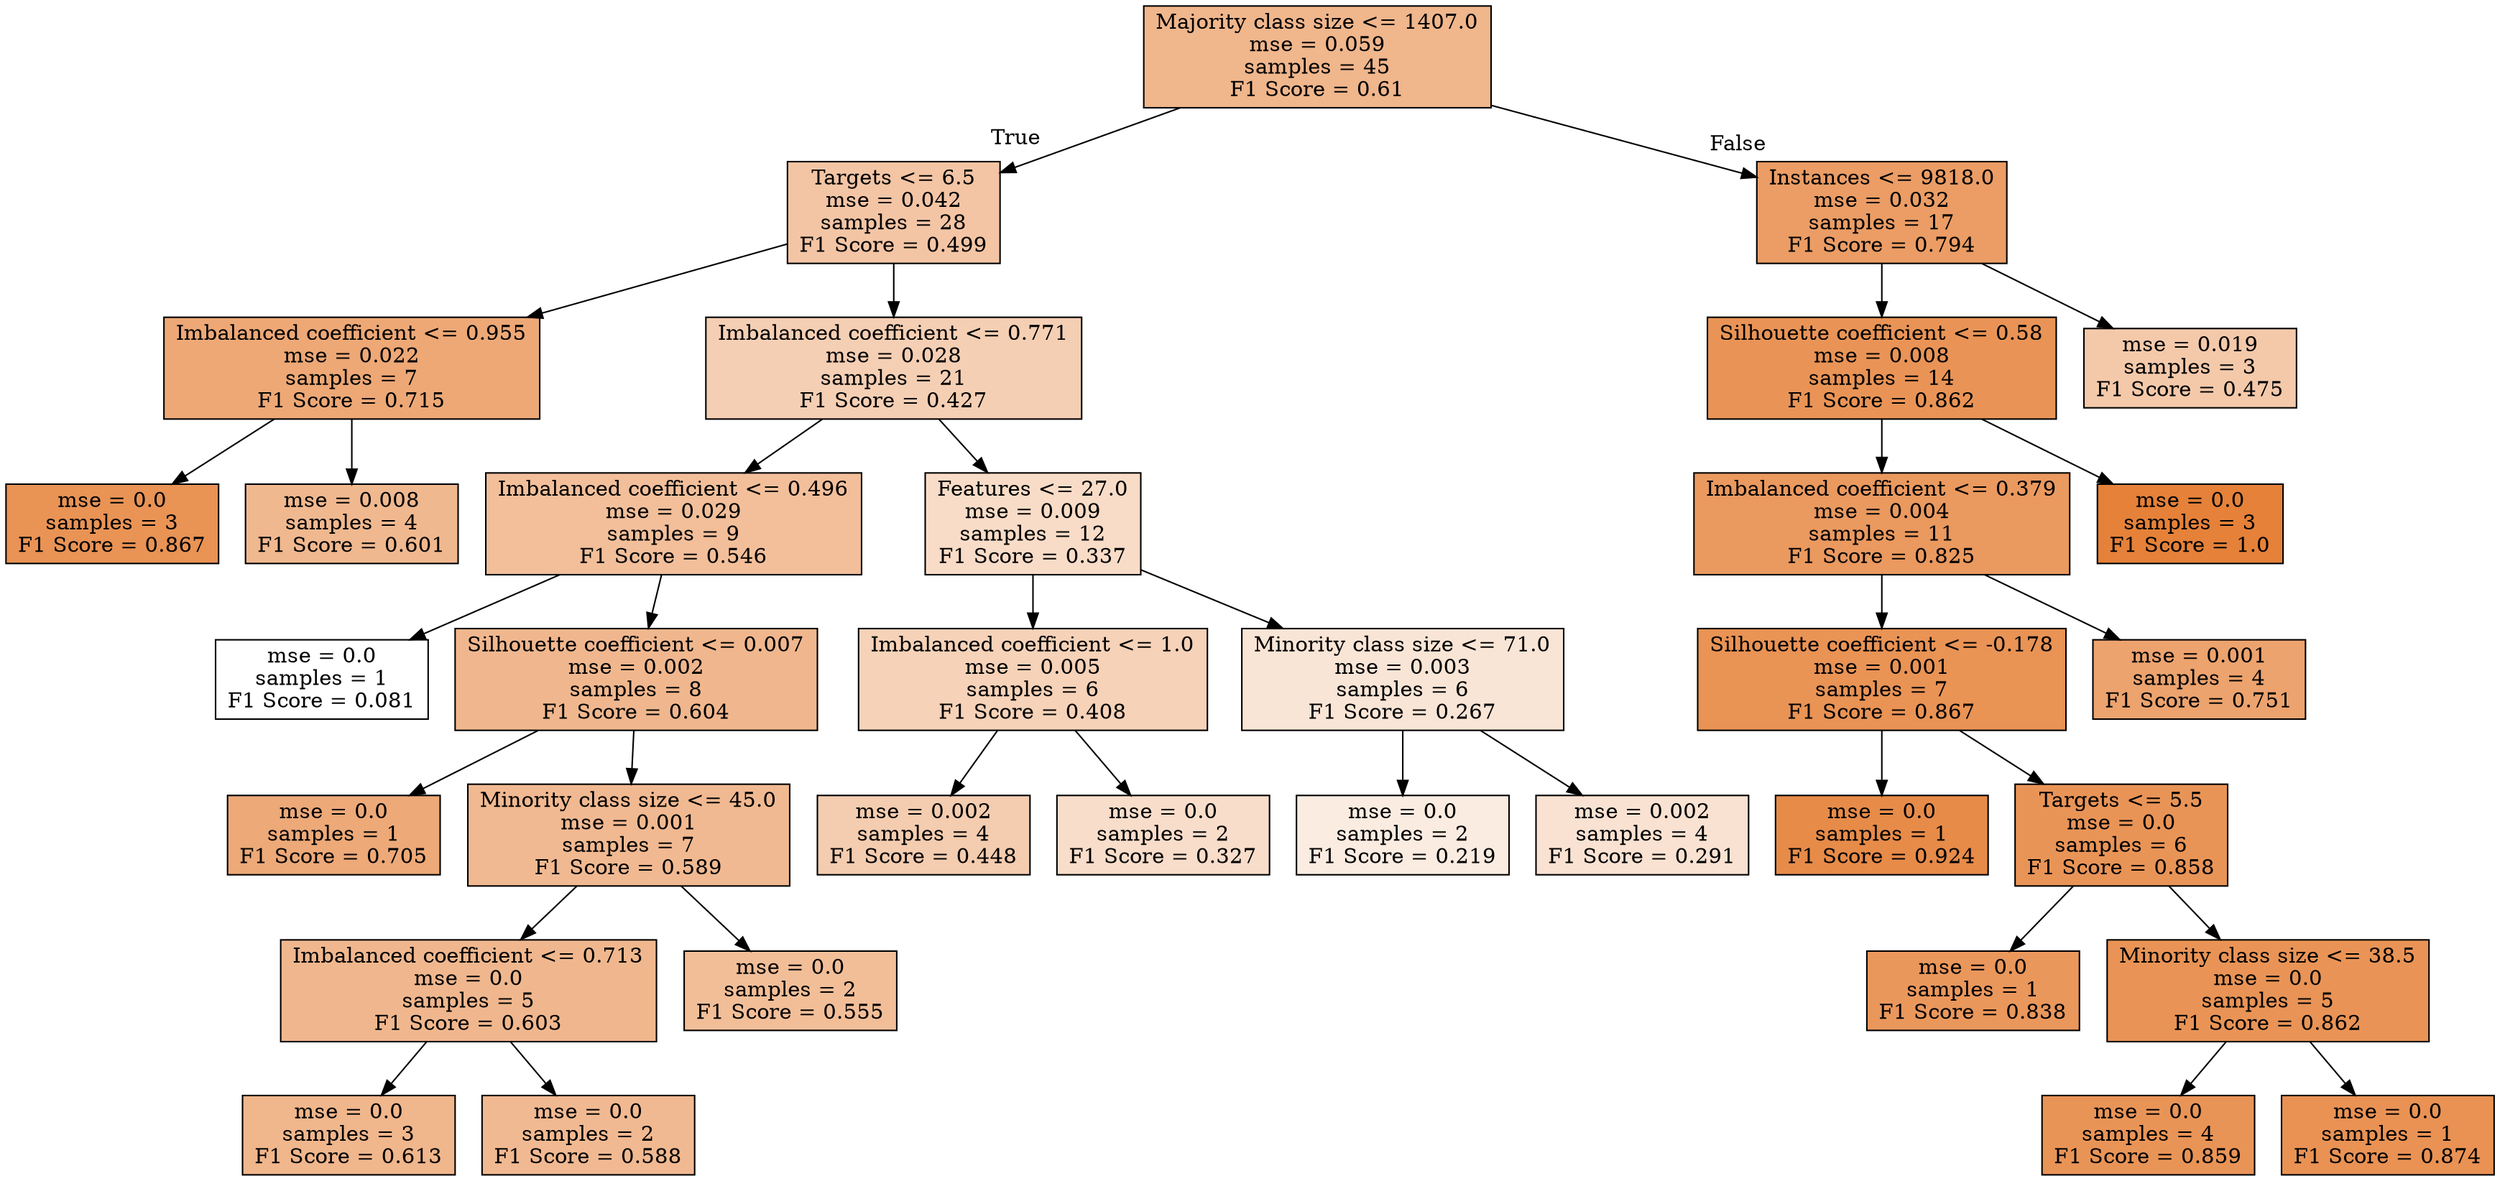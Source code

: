 digraph Tree {
node [shape=box, style="filled", color="black"] ;
0 [label="Majority class size <= 1407.0\nmse = 0.059\nsamples = 45\nF1 Score = 0.61", fillcolor="#e5813993"] ;
1 [label="Targets <= 6.5\nmse = 0.042\nsamples = 28\nF1 Score = 0.499", fillcolor="#e5813974"] ;
0 -> 1 [labeldistance=2.5, labelangle=45, headlabel="True"] ;
2 [label="Imbalanced coefficient <= 0.955\nmse = 0.022\nsamples = 7\nF1 Score = 0.715", fillcolor="#e58139b0"] ;
1 -> 2 ;
3 [label="mse = 0.0\nsamples = 3\nF1 Score = 0.867", fillcolor="#e58139da"] ;
2 -> 3 ;
4 [label="mse = 0.008\nsamples = 4\nF1 Score = 0.601", fillcolor="#e5813990"] ;
2 -> 4 ;
5 [label="Imbalanced coefficient <= 0.771\nmse = 0.028\nsamples = 21\nF1 Score = 0.427", fillcolor="#e5813960"] ;
1 -> 5 ;
6 [label="Imbalanced coefficient <= 0.496\nmse = 0.029\nsamples = 9\nF1 Score = 0.546", fillcolor="#e5813981"] ;
5 -> 6 ;
7 [label="mse = 0.0\nsamples = 1\nF1 Score = 0.081", fillcolor="#e5813900"] ;
6 -> 7 ;
8 [label="Silhouette coefficient <= 0.007\nmse = 0.002\nsamples = 8\nF1 Score = 0.604", fillcolor="#e5813991"] ;
6 -> 8 ;
9 [label="mse = 0.0\nsamples = 1\nF1 Score = 0.705", fillcolor="#e58139ad"] ;
8 -> 9 ;
10 [label="Minority class size <= 45.0\nmse = 0.001\nsamples = 7\nF1 Score = 0.589", fillcolor="#e581398d"] ;
8 -> 10 ;
11 [label="Imbalanced coefficient <= 0.713\nmse = 0.0\nsamples = 5\nF1 Score = 0.603", fillcolor="#e5813991"] ;
10 -> 11 ;
12 [label="mse = 0.0\nsamples = 3\nF1 Score = 0.613", fillcolor="#e5813994"] ;
11 -> 12 ;
13 [label="mse = 0.0\nsamples = 2\nF1 Score = 0.588", fillcolor="#e581398d"] ;
11 -> 13 ;
14 [label="mse = 0.0\nsamples = 2\nF1 Score = 0.555", fillcolor="#e5813984"] ;
10 -> 14 ;
15 [label="Features <= 27.0\nmse = 0.009\nsamples = 12\nF1 Score = 0.337", fillcolor="#e5813947"] ;
5 -> 15 ;
16 [label="Imbalanced coefficient <= 1.0\nmse = 0.005\nsamples = 6\nF1 Score = 0.408", fillcolor="#e581395b"] ;
15 -> 16 ;
17 [label="mse = 0.002\nsamples = 4\nF1 Score = 0.448", fillcolor="#e5813966"] ;
16 -> 17 ;
18 [label="mse = 0.0\nsamples = 2\nF1 Score = 0.327", fillcolor="#e5813944"] ;
16 -> 18 ;
19 [label="Minority class size <= 71.0\nmse = 0.003\nsamples = 6\nF1 Score = 0.267", fillcolor="#e5813934"] ;
15 -> 19 ;
20 [label="mse = 0.0\nsamples = 2\nF1 Score = 0.219", fillcolor="#e5813926"] ;
19 -> 20 ;
21 [label="mse = 0.002\nsamples = 4\nF1 Score = 0.291", fillcolor="#e581393a"] ;
19 -> 21 ;
22 [label="Instances <= 9818.0\nmse = 0.032\nsamples = 17\nF1 Score = 0.794", fillcolor="#e58139c6"] ;
0 -> 22 [labeldistance=2.5, labelangle=-45, headlabel="False"] ;
23 [label="Silhouette coefficient <= 0.58\nmse = 0.008\nsamples = 14\nF1 Score = 0.862", fillcolor="#e58139d9"] ;
22 -> 23 ;
24 [label="Imbalanced coefficient <= 0.379\nmse = 0.004\nsamples = 11\nF1 Score = 0.825", fillcolor="#e58139ce"] ;
23 -> 24 ;
25 [label="Silhouette coefficient <= -0.178\nmse = 0.001\nsamples = 7\nF1 Score = 0.867", fillcolor="#e58139da"] ;
24 -> 25 ;
26 [label="mse = 0.0\nsamples = 1\nF1 Score = 0.924", fillcolor="#e58139ea"] ;
25 -> 26 ;
27 [label="Targets <= 5.5\nmse = 0.0\nsamples = 6\nF1 Score = 0.858", fillcolor="#e58139d8"] ;
25 -> 27 ;
28 [label="mse = 0.0\nsamples = 1\nF1 Score = 0.838", fillcolor="#e58139d2"] ;
27 -> 28 ;
29 [label="Minority class size <= 38.5\nmse = 0.0\nsamples = 5\nF1 Score = 0.862", fillcolor="#e58139d9"] ;
27 -> 29 ;
30 [label="mse = 0.0\nsamples = 4\nF1 Score = 0.859", fillcolor="#e58139d8"] ;
29 -> 30 ;
31 [label="mse = 0.0\nsamples = 1\nF1 Score = 0.874", fillcolor="#e58139dc"] ;
29 -> 31 ;
32 [label="mse = 0.001\nsamples = 4\nF1 Score = 0.751", fillcolor="#e58139ba"] ;
24 -> 32 ;
33 [label="mse = 0.0\nsamples = 3\nF1 Score = 1.0", fillcolor="#e58139ff"] ;
23 -> 33 ;
34 [label="mse = 0.019\nsamples = 3\nF1 Score = 0.475", fillcolor="#e581396d"] ;
22 -> 34 ;
}